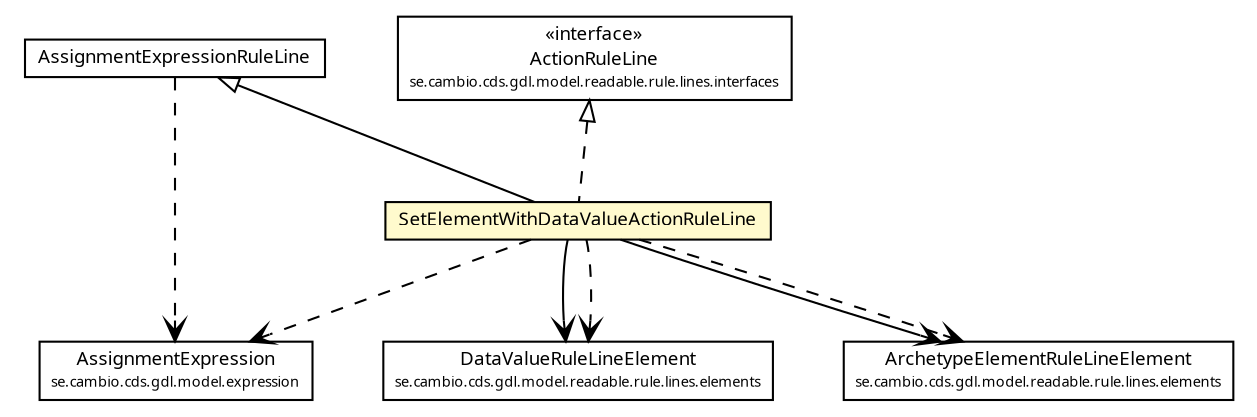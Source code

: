 #!/usr/local/bin/dot
#
# Class diagram 
# Generated by UMLGraph version R5_6 (http://www.umlgraph.org/)
#

digraph G {
	edge [fontname="Trebuchet MS",fontsize=10,labelfontname="Trebuchet MS",labelfontsize=10];
	node [fontname="Trebuchet MS",fontsize=10,shape=plaintext];
	nodesep=0.25;
	ranksep=0.5;
	// se.cambio.cds.gdl.model.expression.AssignmentExpression
	c318275 [label=<<table title="se.cambio.cds.gdl.model.expression.AssignmentExpression" border="0" cellborder="1" cellspacing="0" cellpadding="2" port="p" href="../../../expression/AssignmentExpression.html">
		<tr><td><table border="0" cellspacing="0" cellpadding="1">
<tr><td align="center" balign="center"><font face="Trebuchet MS"> AssignmentExpression </font></td></tr>
<tr><td align="center" balign="center"><font face="Trebuchet MS" point-size="7.0"> se.cambio.cds.gdl.model.expression </font></td></tr>
		</table></td></tr>
		</table>>, URL="../../../expression/AssignmentExpression.html", fontname="Trebuchet MS", fontcolor="black", fontsize=9.0];
	// se.cambio.cds.gdl.model.readable.rule.lines.SetElementWithDataValueActionRuleLine
	c318449 [label=<<table title="se.cambio.cds.gdl.model.readable.rule.lines.SetElementWithDataValueActionRuleLine" border="0" cellborder="1" cellspacing="0" cellpadding="2" port="p" bgcolor="lemonChiffon" href="./SetElementWithDataValueActionRuleLine.html">
		<tr><td><table border="0" cellspacing="0" cellpadding="1">
<tr><td align="center" balign="center"><font face="Trebuchet MS"> SetElementWithDataValueActionRuleLine </font></td></tr>
		</table></td></tr>
		</table>>, URL="./SetElementWithDataValueActionRuleLine.html", fontname="Trebuchet MS", fontcolor="black", fontsize=9.0];
	// se.cambio.cds.gdl.model.readable.rule.lines.AssignmentExpressionRuleLine
	c318462 [label=<<table title="se.cambio.cds.gdl.model.readable.rule.lines.AssignmentExpressionRuleLine" border="0" cellborder="1" cellspacing="0" cellpadding="2" port="p" href="./AssignmentExpressionRuleLine.html">
		<tr><td><table border="0" cellspacing="0" cellpadding="1">
<tr><td align="center" balign="center"><font face="Trebuchet MS"> AssignmentExpressionRuleLine </font></td></tr>
		</table></td></tr>
		</table>>, URL="./AssignmentExpressionRuleLine.html", fontname="Trebuchet MS", fontcolor="black", fontsize=9.0];
	// se.cambio.cds.gdl.model.readable.rule.lines.elements.DataValueRuleLineElement
	c318477 [label=<<table title="se.cambio.cds.gdl.model.readable.rule.lines.elements.DataValueRuleLineElement" border="0" cellborder="1" cellspacing="0" cellpadding="2" port="p" href="./elements/DataValueRuleLineElement.html">
		<tr><td><table border="0" cellspacing="0" cellpadding="1">
<tr><td align="center" balign="center"><font face="Trebuchet MS"> DataValueRuleLineElement </font></td></tr>
<tr><td align="center" balign="center"><font face="Trebuchet MS" point-size="7.0"> se.cambio.cds.gdl.model.readable.rule.lines.elements </font></td></tr>
		</table></td></tr>
		</table>>, URL="./elements/DataValueRuleLineElement.html", fontname="Trebuchet MS", fontcolor="black", fontsize=9.0];
	// se.cambio.cds.gdl.model.readable.rule.lines.elements.ArchetypeElementRuleLineElement
	c318482 [label=<<table title="se.cambio.cds.gdl.model.readable.rule.lines.elements.ArchetypeElementRuleLineElement" border="0" cellborder="1" cellspacing="0" cellpadding="2" port="p" href="./elements/ArchetypeElementRuleLineElement.html">
		<tr><td><table border="0" cellspacing="0" cellpadding="1">
<tr><td align="center" balign="center"><font face="Trebuchet MS"> ArchetypeElementRuleLineElement </font></td></tr>
<tr><td align="center" balign="center"><font face="Trebuchet MS" point-size="7.0"> se.cambio.cds.gdl.model.readable.rule.lines.elements </font></td></tr>
		</table></td></tr>
		</table>>, URL="./elements/ArchetypeElementRuleLineElement.html", fontname="Trebuchet MS", fontcolor="black", fontsize=9.0];
	// se.cambio.cds.gdl.model.readable.rule.lines.interfaces.ActionRuleLine
	c318492 [label=<<table title="se.cambio.cds.gdl.model.readable.rule.lines.interfaces.ActionRuleLine" border="0" cellborder="1" cellspacing="0" cellpadding="2" port="p" href="./interfaces/ActionRuleLine.html">
		<tr><td><table border="0" cellspacing="0" cellpadding="1">
<tr><td align="center" balign="center"> &#171;interface&#187; </td></tr>
<tr><td align="center" balign="center"><font face="Trebuchet MS"> ActionRuleLine </font></td></tr>
<tr><td align="center" balign="center"><font face="Trebuchet MS" point-size="7.0"> se.cambio.cds.gdl.model.readable.rule.lines.interfaces </font></td></tr>
		</table></td></tr>
		</table>>, URL="./interfaces/ActionRuleLine.html", fontname="Trebuchet MS", fontcolor="black", fontsize=9.0];
	//se.cambio.cds.gdl.model.readable.rule.lines.SetElementWithDataValueActionRuleLine extends se.cambio.cds.gdl.model.readable.rule.lines.AssignmentExpressionRuleLine
	c318462:p -> c318449:p [dir=back,arrowtail=empty];
	//se.cambio.cds.gdl.model.readable.rule.lines.SetElementWithDataValueActionRuleLine implements se.cambio.cds.gdl.model.readable.rule.lines.interfaces.ActionRuleLine
	c318492:p -> c318449:p [dir=back,arrowtail=empty,style=dashed];
	// se.cambio.cds.gdl.model.readable.rule.lines.SetElementWithDataValueActionRuleLine NAVASSOC se.cambio.cds.gdl.model.readable.rule.lines.elements.ArchetypeElementRuleLineElement
	c318449:p -> c318482:p [taillabel="", label="", headlabel="", fontname="Trebuchet MS", fontcolor="black", fontsize=10.0, color="black", arrowhead=open];
	// se.cambio.cds.gdl.model.readable.rule.lines.SetElementWithDataValueActionRuleLine NAVASSOC se.cambio.cds.gdl.model.readable.rule.lines.elements.DataValueRuleLineElement
	c318449:p -> c318477:p [taillabel="", label="", headlabel="", fontname="Trebuchet MS", fontcolor="black", fontsize=10.0, color="black", arrowhead=open];
	// se.cambio.cds.gdl.model.readable.rule.lines.SetElementWithDataValueActionRuleLine DEPEND se.cambio.cds.gdl.model.readable.rule.lines.elements.DataValueRuleLineElement
	c318449:p -> c318477:p [taillabel="", label="", headlabel="", fontname="Trebuchet MS", fontcolor="black", fontsize=10.0, color="black", arrowhead=open, style=dashed];
	// se.cambio.cds.gdl.model.readable.rule.lines.SetElementWithDataValueActionRuleLine DEPEND se.cambio.cds.gdl.model.expression.AssignmentExpression
	c318449:p -> c318275:p [taillabel="", label="", headlabel="", fontname="Trebuchet MS", fontcolor="black", fontsize=10.0, color="black", arrowhead=open, style=dashed];
	// se.cambio.cds.gdl.model.readable.rule.lines.SetElementWithDataValueActionRuleLine DEPEND se.cambio.cds.gdl.model.readable.rule.lines.elements.ArchetypeElementRuleLineElement
	c318449:p -> c318482:p [taillabel="", label="", headlabel="", fontname="Trebuchet MS", fontcolor="black", fontsize=10.0, color="black", arrowhead=open, style=dashed];
	// se.cambio.cds.gdl.model.readable.rule.lines.AssignmentExpressionRuleLine DEPEND se.cambio.cds.gdl.model.expression.AssignmentExpression
	c318462:p -> c318275:p [taillabel="", label="", headlabel="", fontname="Trebuchet MS", fontcolor="black", fontsize=10.0, color="black", arrowhead=open, style=dashed];
}

